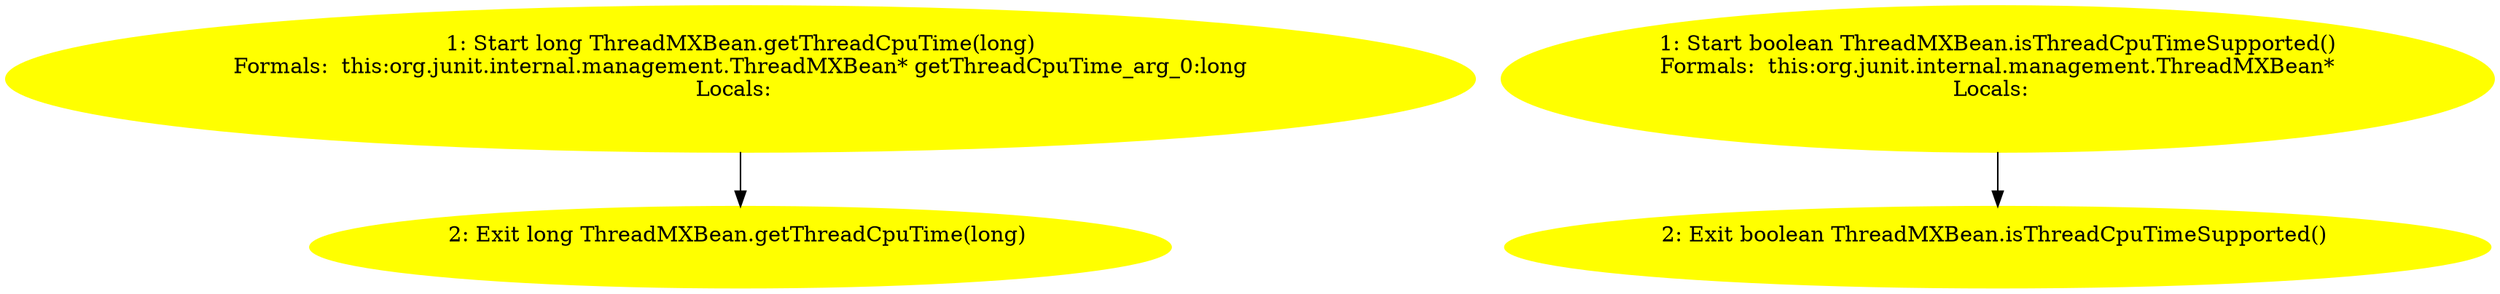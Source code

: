 /* @generated */
digraph cfg {
"org.junit.internal.management.ThreadMXBean.getThreadCpuTime(long):long.e9cffc53b5a8bd4047f85189b7c04f2a_1" [label="1: Start long ThreadMXBean.getThreadCpuTime(long)\nFormals:  this:org.junit.internal.management.ThreadMXBean* getThreadCpuTime_arg_0:long\nLocals:  \n  " color=yellow style=filled]
	

	 "org.junit.internal.management.ThreadMXBean.getThreadCpuTime(long):long.e9cffc53b5a8bd4047f85189b7c04f2a_1" -> "org.junit.internal.management.ThreadMXBean.getThreadCpuTime(long):long.e9cffc53b5a8bd4047f85189b7c04f2a_2" ;
"org.junit.internal.management.ThreadMXBean.getThreadCpuTime(long):long.e9cffc53b5a8bd4047f85189b7c04f2a_2" [label="2: Exit long ThreadMXBean.getThreadCpuTime(long) \n  " color=yellow style=filled]
	

"org.junit.internal.management.ThreadMXBean.isThreadCpuTimeSupported():boolean.5a6cd82d0c066671fbc84ffcb65ba5a3_1" [label="1: Start boolean ThreadMXBean.isThreadCpuTimeSupported()\nFormals:  this:org.junit.internal.management.ThreadMXBean*\nLocals:  \n  " color=yellow style=filled]
	

	 "org.junit.internal.management.ThreadMXBean.isThreadCpuTimeSupported():boolean.5a6cd82d0c066671fbc84ffcb65ba5a3_1" -> "org.junit.internal.management.ThreadMXBean.isThreadCpuTimeSupported():boolean.5a6cd82d0c066671fbc84ffcb65ba5a3_2" ;
"org.junit.internal.management.ThreadMXBean.isThreadCpuTimeSupported():boolean.5a6cd82d0c066671fbc84ffcb65ba5a3_2" [label="2: Exit boolean ThreadMXBean.isThreadCpuTimeSupported() \n  " color=yellow style=filled]
	

}
